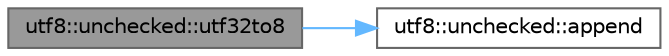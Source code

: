 digraph "utf8::unchecked::utf32to8"
{
 // INTERACTIVE_SVG=YES
 // LATEX_PDF_SIZE
  bgcolor="transparent";
  edge [fontname=Helvetica,fontsize=10,labelfontname=Helvetica,labelfontsize=10];
  node [fontname=Helvetica,fontsize=10,shape=box,height=0.2,width=0.4];
  rankdir="LR";
  Node1 [label="utf8::unchecked::utf32to8",height=0.2,width=0.4,color="gray40", fillcolor="grey60", style="filled", fontcolor="black",tooltip=" "];
  Node1 -> Node2 [color="steelblue1",style="solid"];
  Node2 [label="utf8::unchecked::append",height=0.2,width=0.4,color="grey40", fillcolor="white", style="filled",URL="$namespaceutf8_1_1unchecked.html#acab3a56b1772ed871f36757883d63788",tooltip=" "];
}
